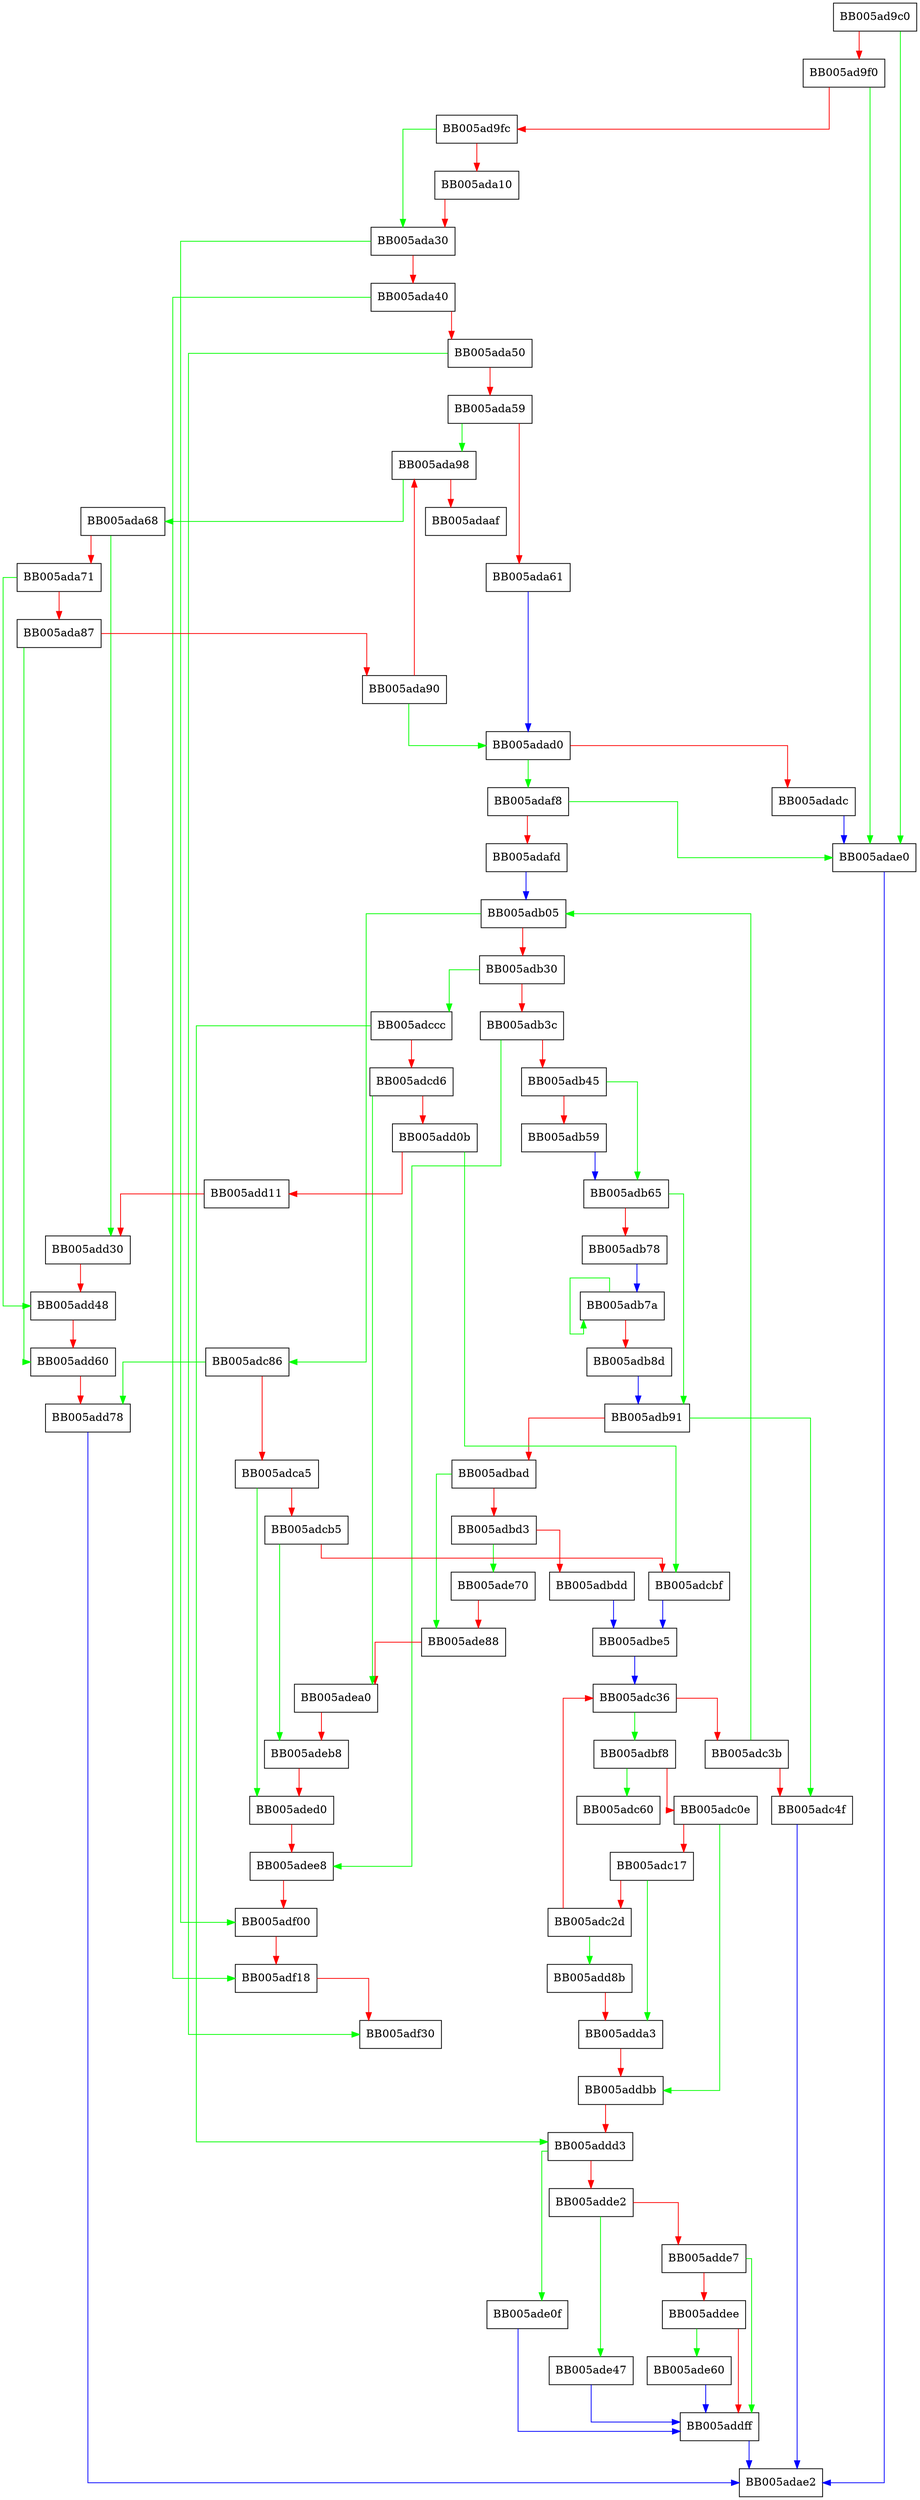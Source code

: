 digraph b64_write {
  node [shape="box"];
  graph [splines=ortho];
  BB005ad9c0 -> BB005adae0 [color="green"];
  BB005ad9c0 -> BB005ad9f0 [color="red"];
  BB005ad9f0 -> BB005adae0 [color="green"];
  BB005ad9f0 -> BB005ad9fc [color="red"];
  BB005ad9fc -> BB005ada30 [color="green"];
  BB005ad9fc -> BB005ada10 [color="red"];
  BB005ada10 -> BB005ada30 [color="red"];
  BB005ada30 -> BB005adf00 [color="green"];
  BB005ada30 -> BB005ada40 [color="red"];
  BB005ada40 -> BB005adf18 [color="green"];
  BB005ada40 -> BB005ada50 [color="red"];
  BB005ada50 -> BB005adf30 [color="green"];
  BB005ada50 -> BB005ada59 [color="red"];
  BB005ada59 -> BB005ada98 [color="green"];
  BB005ada59 -> BB005ada61 [color="red"];
  BB005ada61 -> BB005adad0 [color="blue"];
  BB005ada68 -> BB005add30 [color="green"];
  BB005ada68 -> BB005ada71 [color="red"];
  BB005ada71 -> BB005add48 [color="green"];
  BB005ada71 -> BB005ada87 [color="red"];
  BB005ada87 -> BB005add60 [color="green"];
  BB005ada87 -> BB005ada90 [color="red"];
  BB005ada90 -> BB005adad0 [color="green"];
  BB005ada90 -> BB005ada98 [color="red"];
  BB005ada98 -> BB005ada68 [color="green"];
  BB005ada98 -> BB005adaaf [color="red"];
  BB005adad0 -> BB005adaf8 [color="green"];
  BB005adad0 -> BB005adadc [color="red"];
  BB005adadc -> BB005adae0 [color="blue"];
  BB005adae0 -> BB005adae2 [color="blue"];
  BB005adaf8 -> BB005adae0 [color="green"];
  BB005adaf8 -> BB005adafd [color="red"];
  BB005adafd -> BB005adb05 [color="blue"];
  BB005adb05 -> BB005adc86 [color="green"];
  BB005adb05 -> BB005adb30 [color="red"];
  BB005adb30 -> BB005adccc [color="green"];
  BB005adb30 -> BB005adb3c [color="red"];
  BB005adb3c -> BB005adee8 [color="green"];
  BB005adb3c -> BB005adb45 [color="red"];
  BB005adb45 -> BB005adb65 [color="green"];
  BB005adb45 -> BB005adb59 [color="red"];
  BB005adb59 -> BB005adb65 [color="blue"];
  BB005adb65 -> BB005adb91 [color="green"];
  BB005adb65 -> BB005adb78 [color="red"];
  BB005adb78 -> BB005adb7a [color="blue"];
  BB005adb7a -> BB005adb7a [color="green"];
  BB005adb7a -> BB005adb8d [color="red"];
  BB005adb8d -> BB005adb91 [color="blue"];
  BB005adb91 -> BB005adc4f [color="green"];
  BB005adb91 -> BB005adbad [color="red"];
  BB005adbad -> BB005ade88 [color="green"];
  BB005adbad -> BB005adbd3 [color="red"];
  BB005adbd3 -> BB005ade70 [color="green"];
  BB005adbd3 -> BB005adbdd [color="red"];
  BB005adbdd -> BB005adbe5 [color="blue"];
  BB005adbe5 -> BB005adc36 [color="blue"];
  BB005adbf8 -> BB005adc60 [color="green"];
  BB005adbf8 -> BB005adc0e [color="red"];
  BB005adc0e -> BB005addbb [color="green"];
  BB005adc0e -> BB005adc17 [color="red"];
  BB005adc17 -> BB005adda3 [color="green"];
  BB005adc17 -> BB005adc2d [color="red"];
  BB005adc2d -> BB005add8b [color="green"];
  BB005adc2d -> BB005adc36 [color="red"];
  BB005adc36 -> BB005adbf8 [color="green"];
  BB005adc36 -> BB005adc3b [color="red"];
  BB005adc3b -> BB005adb05 [color="green"];
  BB005adc3b -> BB005adc4f [color="red"];
  BB005adc4f -> BB005adae2 [color="blue"];
  BB005adc86 -> BB005add78 [color="green"];
  BB005adc86 -> BB005adca5 [color="red"];
  BB005adca5 -> BB005aded0 [color="green"];
  BB005adca5 -> BB005adcb5 [color="red"];
  BB005adcb5 -> BB005adeb8 [color="green"];
  BB005adcb5 -> BB005adcbf [color="red"];
  BB005adcbf -> BB005adbe5 [color="blue"];
  BB005adccc -> BB005addd3 [color="green"];
  BB005adccc -> BB005adcd6 [color="red"];
  BB005adcd6 -> BB005adea0 [color="green"];
  BB005adcd6 -> BB005add0b [color="red"];
  BB005add0b -> BB005adcbf [color="green"];
  BB005add0b -> BB005add11 [color="red"];
  BB005add11 -> BB005add30 [color="red"];
  BB005add30 -> BB005add48 [color="red"];
  BB005add48 -> BB005add60 [color="red"];
  BB005add60 -> BB005add78 [color="red"];
  BB005add78 -> BB005adae2 [color="blue"];
  BB005add8b -> BB005adda3 [color="red"];
  BB005adda3 -> BB005addbb [color="red"];
  BB005addbb -> BB005addd3 [color="red"];
  BB005addd3 -> BB005ade0f [color="green"];
  BB005addd3 -> BB005adde2 [color="red"];
  BB005adde2 -> BB005ade47 [color="green"];
  BB005adde2 -> BB005adde7 [color="red"];
  BB005adde7 -> BB005addff [color="green"];
  BB005adde7 -> BB005addee [color="red"];
  BB005addee -> BB005ade60 [color="green"];
  BB005addee -> BB005addff [color="red"];
  BB005addff -> BB005adae2 [color="blue"];
  BB005ade0f -> BB005addff [color="blue"];
  BB005ade47 -> BB005addff [color="blue"];
  BB005ade60 -> BB005addff [color="blue"];
  BB005ade70 -> BB005ade88 [color="red"];
  BB005ade88 -> BB005adea0 [color="red"];
  BB005adea0 -> BB005adeb8 [color="red"];
  BB005adeb8 -> BB005aded0 [color="red"];
  BB005aded0 -> BB005adee8 [color="red"];
  BB005adee8 -> BB005adf00 [color="red"];
  BB005adf00 -> BB005adf18 [color="red"];
  BB005adf18 -> BB005adf30 [color="red"];
}
